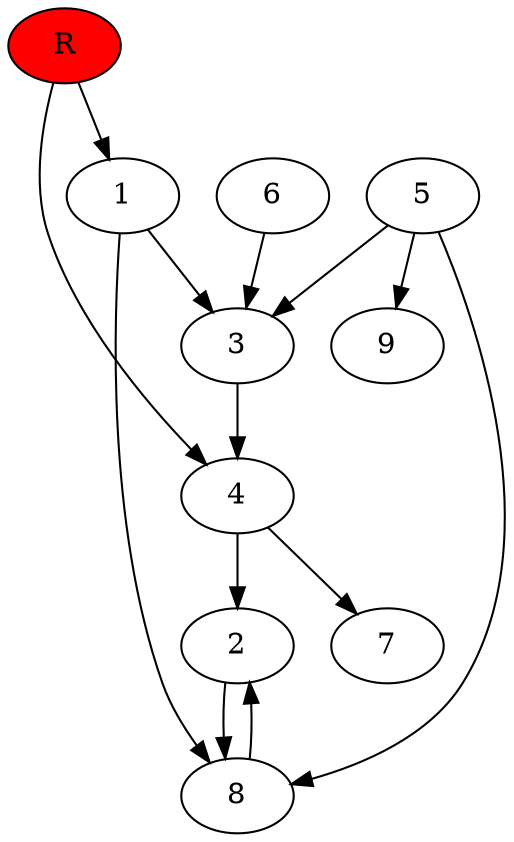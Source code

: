 digraph prb15889 {
	1
	2
	3
	4
	5
	6
	7
	8
	R [fillcolor="#ff0000" style=filled]
	1 -> 3
	1 -> 8
	2 -> 8
	3 -> 4
	4 -> 2
	4 -> 7
	5 -> 3
	5 -> 8
	5 -> 9
	6 -> 3
	8 -> 2
	R -> 1
	R -> 4
}
